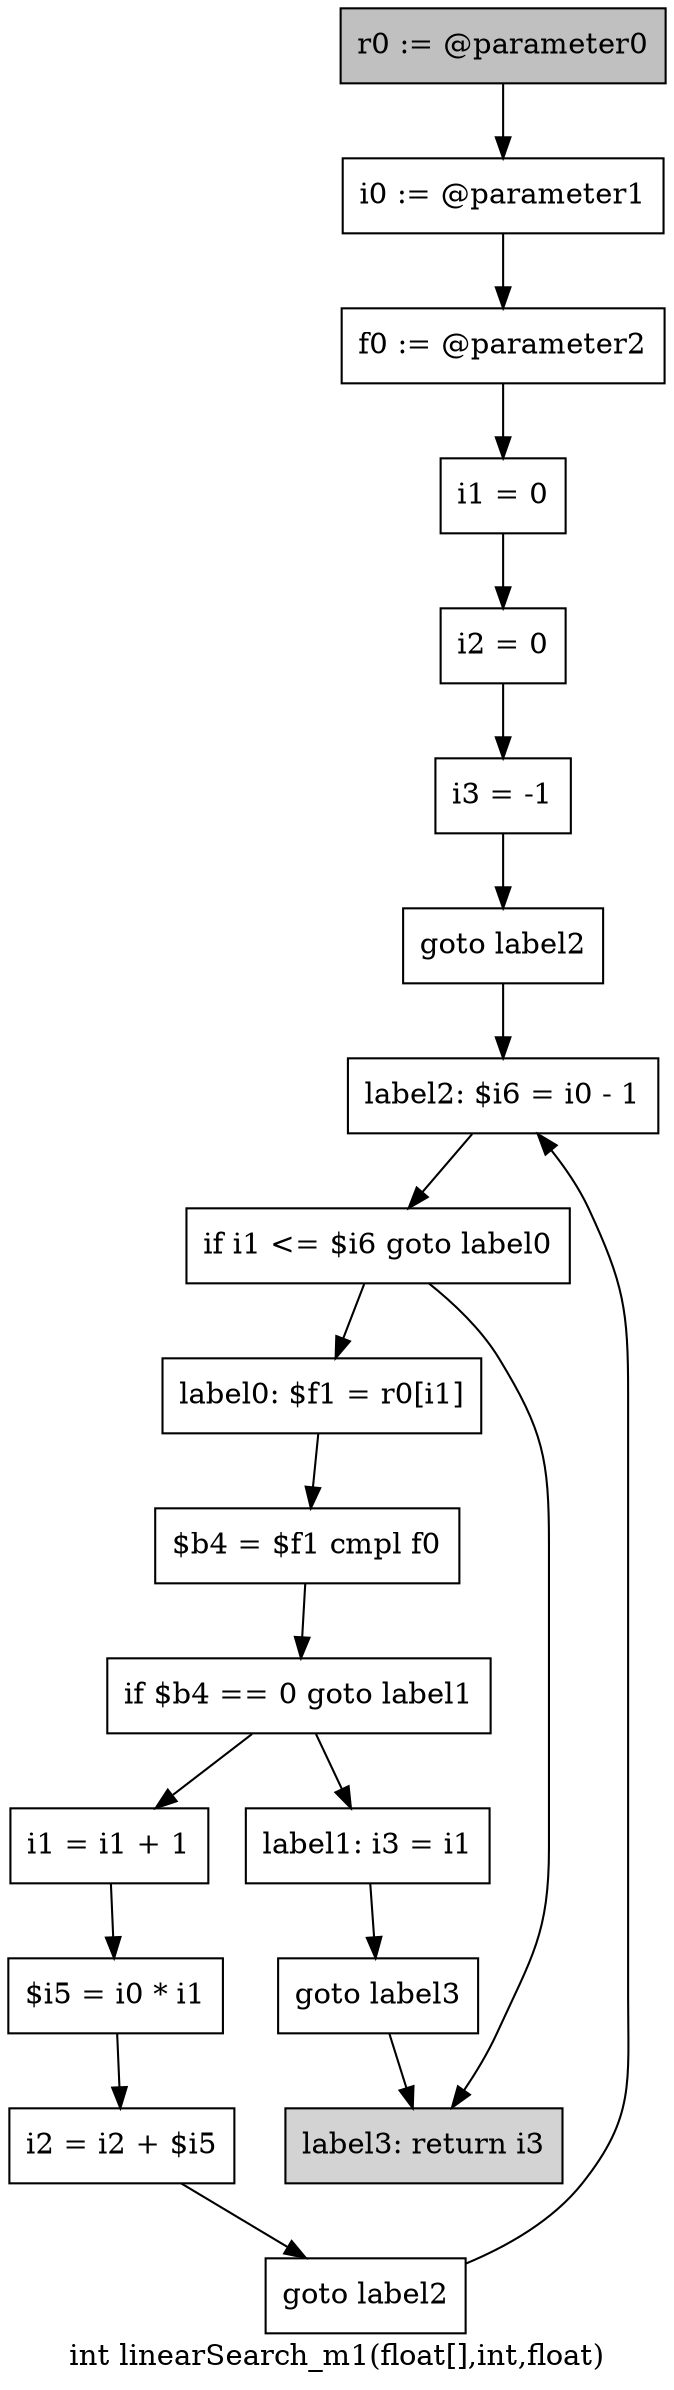 digraph "int linearSearch_m1(float[],int,float)" {
    label="int linearSearch_m1(float[],int,float)";
    node [shape=box];
    "0" [style=filled,fillcolor=gray,label="r0 := @parameter0",];
    "1" [label="i0 := @parameter1",];
    "0"->"1";
    "2" [label="f0 := @parameter2",];
    "1"->"2";
    "3" [label="i1 = 0",];
    "2"->"3";
    "4" [label="i2 = 0",];
    "3"->"4";
    "5" [label="i3 = -1",];
    "4"->"5";
    "6" [label="goto label2",];
    "5"->"6";
    "16" [label="label2: $i6 = i0 - 1",];
    "6"->"16";
    "7" [label="label0: $f1 = r0[i1]",];
    "8" [label="$b4 = $f1 cmpl f0",];
    "7"->"8";
    "9" [label="if $b4 == 0 goto label1",];
    "8"->"9";
    "10" [label="i1 = i1 + 1",];
    "9"->"10";
    "14" [label="label1: i3 = i1",];
    "9"->"14";
    "11" [label="$i5 = i0 * i1",];
    "10"->"11";
    "12" [label="i2 = i2 + $i5",];
    "11"->"12";
    "13" [label="goto label2",];
    "12"->"13";
    "13"->"16";
    "15" [label="goto label3",];
    "14"->"15";
    "18" [style=filled,fillcolor=lightgray,label="label3: return i3",];
    "15"->"18";
    "17" [label="if i1 <= $i6 goto label0",];
    "16"->"17";
    "17"->"7";
    "17"->"18";
}
